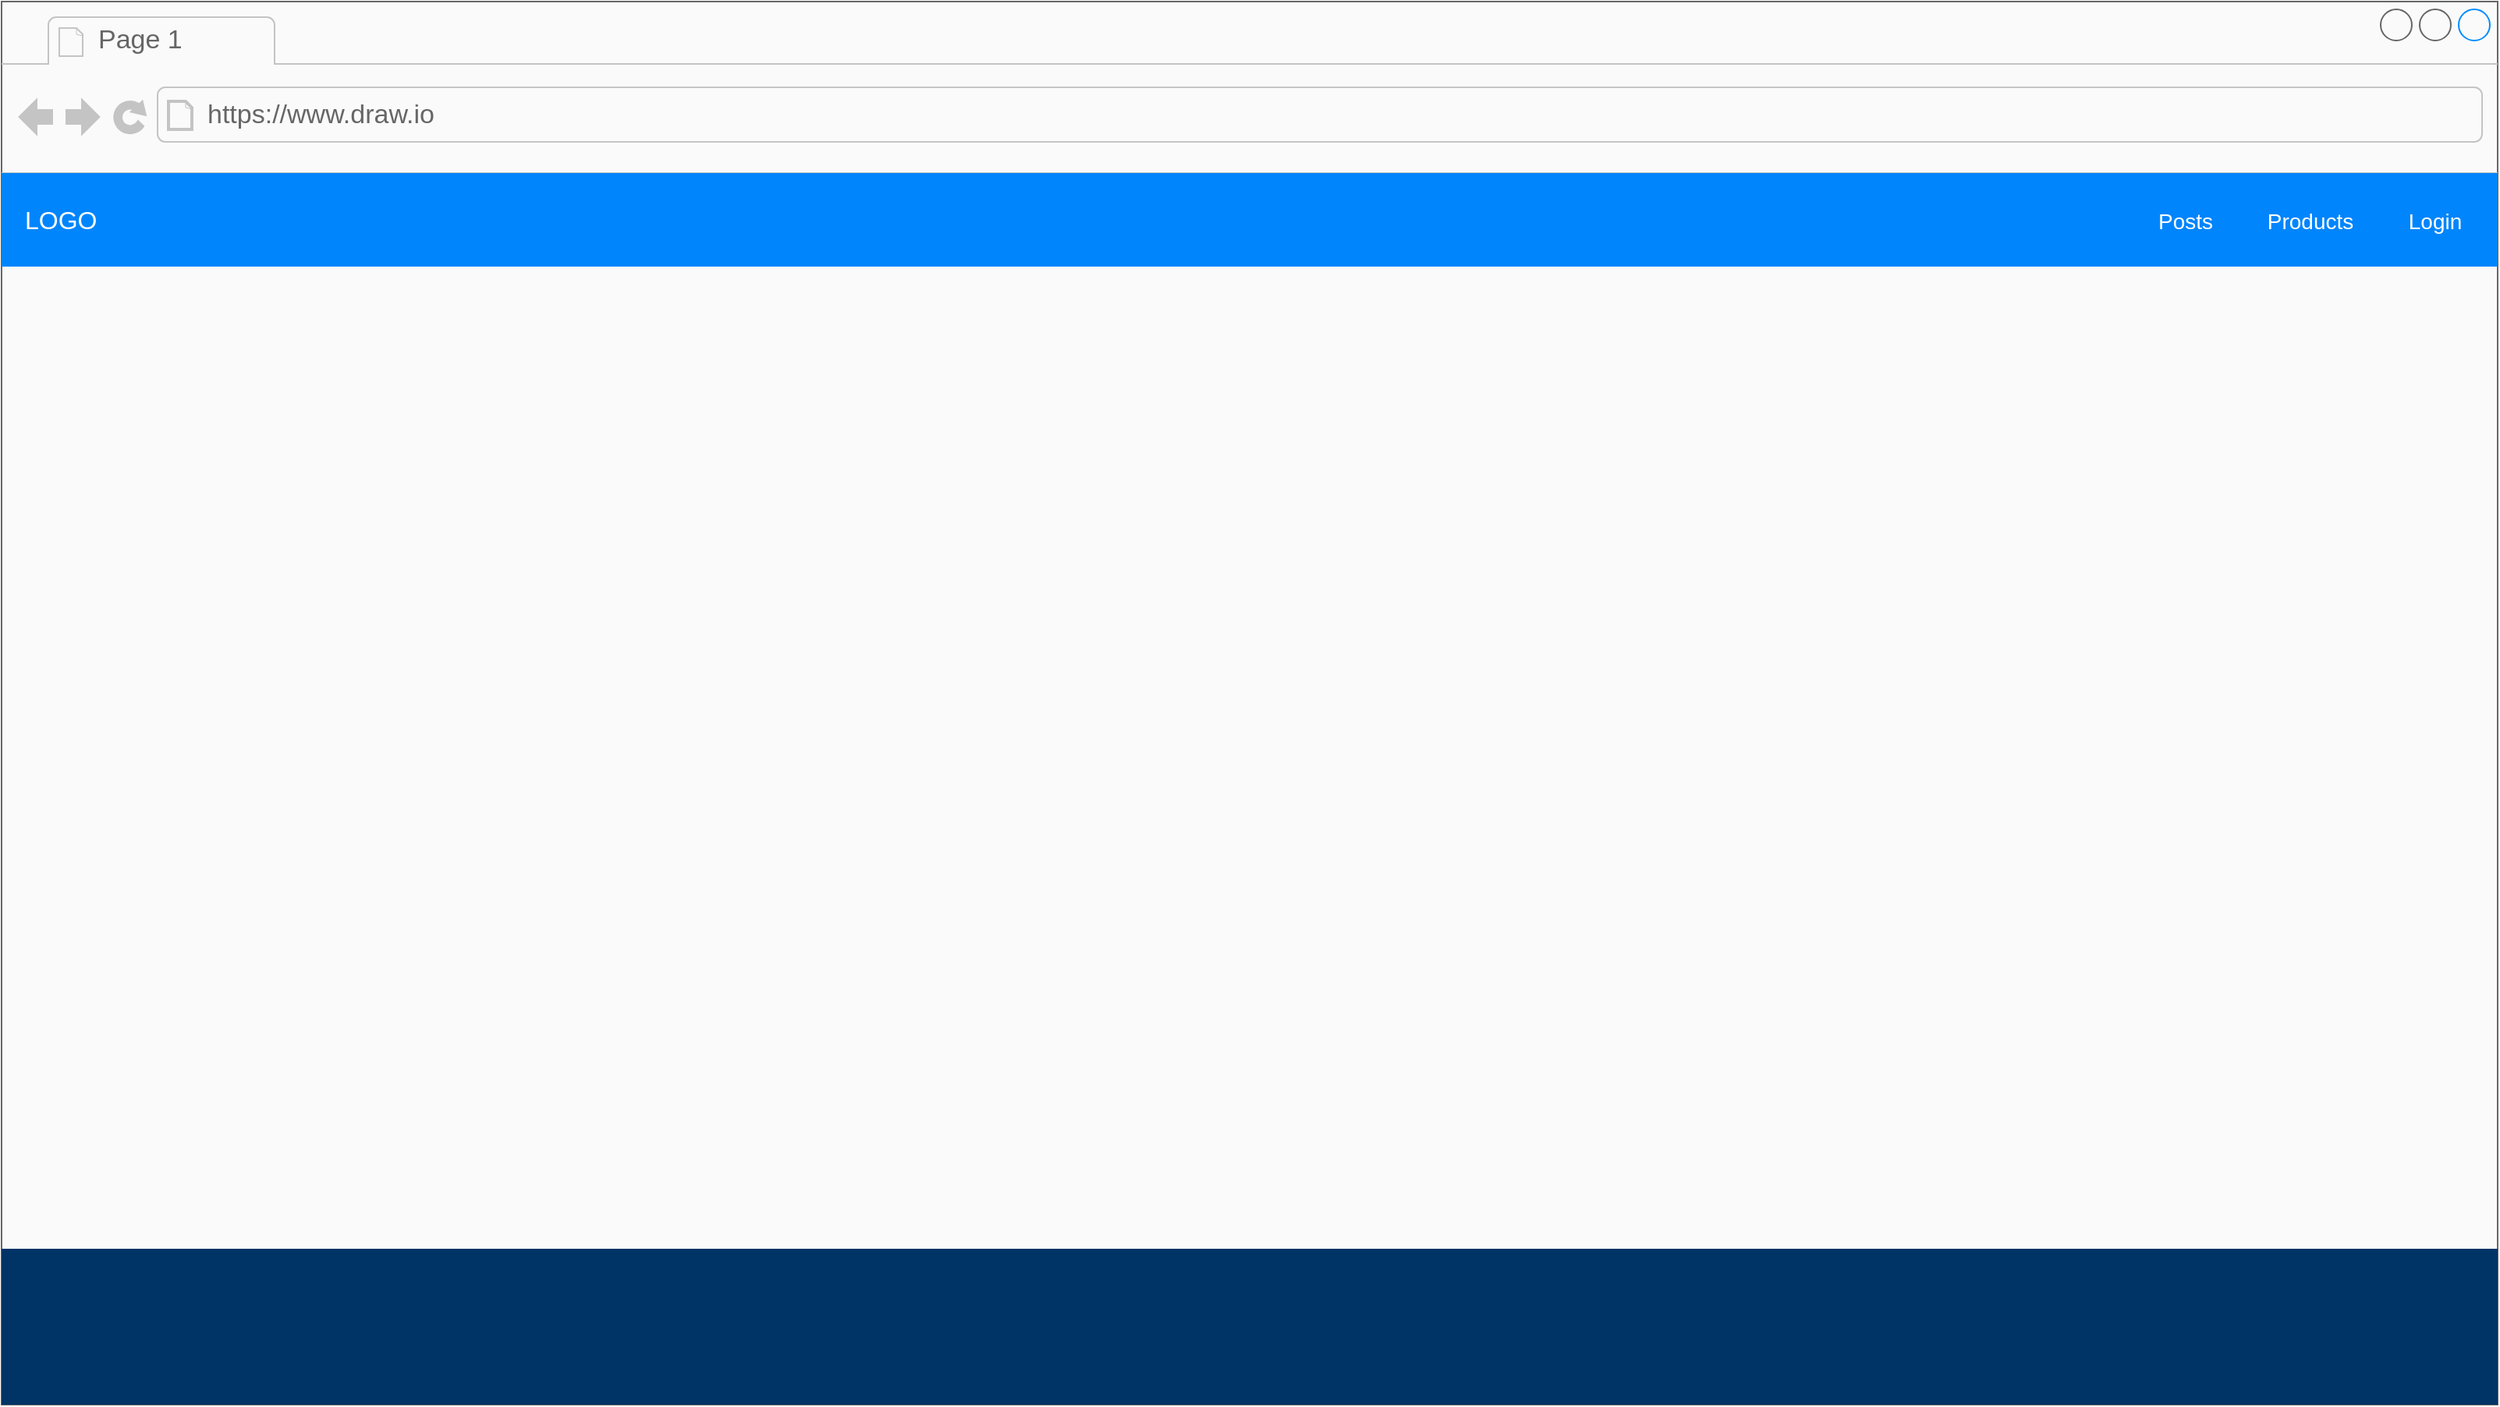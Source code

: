 <mxfile version="20.5.1" type="device" pages="7"><diagram id="S1ZwxP76ldi2pKr3NTyw" name="Viewer Template"><mxGraphModel dx="1730" dy="965" grid="1" gridSize="10" guides="1" tooltips="1" connect="1" arrows="1" fold="1" page="1" pageScale="1" pageWidth="1600" pageHeight="900" math="0" shadow="0"><root><mxCell id="0"/><mxCell id="1" parent="0"/><mxCell id="YzWNbo7jW-NPIUB0bINC-1" value="" style="strokeWidth=1;shadow=0;dashed=0;align=center;html=1;shape=mxgraph.mockup.containers.browserWindow;rSize=0;strokeColor=#666666;strokeColor2=#008cff;strokeColor3=#c4c4c4;mainText=,;recursiveResize=0;movable=0;resizable=0;rotatable=0;deletable=0;editable=0;connectable=0;fillColor=#FAFAFA;" parent="1" vertex="1"><mxGeometry width="1600" height="900" as="geometry"/></mxCell><mxCell id="YzWNbo7jW-NPIUB0bINC-2" value="Page 1" style="strokeWidth=1;shadow=0;dashed=0;align=center;html=1;shape=mxgraph.mockup.containers.anchor;fontSize=17;fontColor=#666666;align=left;movable=0;resizable=0;rotatable=0;deletable=0;editable=0;connectable=0;" parent="YzWNbo7jW-NPIUB0bINC-1" vertex="1"><mxGeometry x="60" y="12" width="110" height="26" as="geometry"/></mxCell><mxCell id="YzWNbo7jW-NPIUB0bINC-3" value="https://www.draw.io" style="strokeWidth=1;shadow=0;dashed=0;align=center;html=1;shape=mxgraph.mockup.containers.anchor;rSize=0;fontSize=17;fontColor=#666666;align=left;movable=0;resizable=0;rotatable=0;deletable=0;editable=0;connectable=0;" parent="YzWNbo7jW-NPIUB0bINC-1" vertex="1"><mxGeometry x="130" y="60" width="250" height="26" as="geometry"/></mxCell><mxCell id="YzWNbo7jW-NPIUB0bINC-4" value="LOGO" style="html=1;shadow=0;dashed=0;fillColor=#0085FC;strokeColor=none;fontSize=16;fontColor=#ffffff;align=left;spacing=15;movable=0;resizable=0;rotatable=0;deletable=0;editable=0;connectable=0;" parent="YzWNbo7jW-NPIUB0bINC-1" vertex="1"><mxGeometry y="110" width="1600" height="60" as="geometry"/></mxCell><mxCell id="YzWNbo7jW-NPIUB0bINC-5" value="Products" style="fillColor=none;strokeColor=none;fontSize=14;fontColor=#FFFFFF;align=center;spacingRight=0;movable=1;resizable=1;rotatable=1;deletable=1;editable=1;connectable=1;" parent="YzWNbo7jW-NPIUB0bINC-4" vertex="1"><mxGeometry width="80" height="40" relative="1" as="geometry"><mxPoint x="1440" y="10" as="offset"/></mxGeometry></mxCell><mxCell id="YzWNbo7jW-NPIUB0bINC-6" value="Login" style="fillColor=none;strokeColor=none;fontSize=14;fontColor=#FFFFFF;align=center;movable=0;resizable=0;rotatable=0;deletable=0;editable=0;connectable=0;" parent="YzWNbo7jW-NPIUB0bINC-4" vertex="1"><mxGeometry width="80" height="40" relative="1" as="geometry"><mxPoint x="1520" y="10" as="offset"/></mxGeometry></mxCell><mxCell id="YzWNbo7jW-NPIUB0bINC-7" value="Posts" style="fillColor=none;strokeColor=none;fontSize=14;fontColor=#FFFFFF;align=center;spacingRight=0;movable=1;resizable=1;rotatable=1;deletable=1;editable=1;connectable=1;" parent="YzWNbo7jW-NPIUB0bINC-4" vertex="1"><mxGeometry x="1360" y="10" width="80" height="40" as="geometry"/></mxCell><mxCell id="YzWNbo7jW-NPIUB0bINC-8" value="" style="rounded=0;whiteSpace=wrap;html=1;fontColor=#FFFFFF;strokeColor=none;fillColor=#003366;movable=0;resizable=0;rotatable=0;deletable=0;editable=0;connectable=0;" parent="YzWNbo7jW-NPIUB0bINC-1" vertex="1"><mxGeometry y="800" width="1600" height="100" as="geometry"/></mxCell></root></mxGraphModel></diagram><diagram id="qJmMEsXgyI1vOXRfTSEj" name="Index"><mxGraphModel dx="1887" dy="1053" grid="1" gridSize="10" guides="1" tooltips="1" connect="1" arrows="1" fold="1" page="1" pageScale="1" pageWidth="1600" pageHeight="900" math="0" shadow="0"><root><mxCell id="0"/><mxCell id="1" parent="0"/><mxCell id="hq8r9oKUasQF7JuKJTHq-1" value="" style="strokeWidth=1;shadow=0;dashed=0;align=center;html=1;shape=mxgraph.mockup.containers.browserWindow;rSize=0;strokeColor=#666666;strokeColor2=#008cff;strokeColor3=#c4c4c4;mainText=,;recursiveResize=0;movable=0;resizable=0;rotatable=0;deletable=0;editable=0;connectable=0;fillColor=#FAFAFA;" vertex="1" parent="1"><mxGeometry width="1600" height="900" as="geometry"/></mxCell><mxCell id="hq8r9oKUasQF7JuKJTHq-2" value="Page 1" style="strokeWidth=1;shadow=0;dashed=0;align=center;html=1;shape=mxgraph.mockup.containers.anchor;fontSize=17;fontColor=#666666;align=left;movable=0;resizable=0;rotatable=0;deletable=0;editable=0;connectable=0;" vertex="1" parent="hq8r9oKUasQF7JuKJTHq-1"><mxGeometry x="60" y="12" width="110" height="26" as="geometry"/></mxCell><mxCell id="hq8r9oKUasQF7JuKJTHq-3" value="https://www.draw.io" style="strokeWidth=1;shadow=0;dashed=0;align=center;html=1;shape=mxgraph.mockup.containers.anchor;rSize=0;fontSize=17;fontColor=#666666;align=left;movable=0;resizable=0;rotatable=0;deletable=0;editable=0;connectable=0;" vertex="1" parent="hq8r9oKUasQF7JuKJTHq-1"><mxGeometry x="130" y="60" width="250" height="26" as="geometry"/></mxCell><mxCell id="hq8r9oKUasQF7JuKJTHq-4" value="LOGO" style="html=1;shadow=0;dashed=0;fillColor=#0085FC;strokeColor=none;fontSize=16;fontColor=#ffffff;align=left;spacing=15;movable=0;resizable=0;rotatable=0;deletable=0;editable=0;connectable=0;" vertex="1" parent="hq8r9oKUasQF7JuKJTHq-1"><mxGeometry y="110" width="1600" height="60" as="geometry"/></mxCell><mxCell id="hq8r9oKUasQF7JuKJTHq-5" value="Products" style="fillColor=none;strokeColor=none;fontSize=14;fontColor=#FFFFFF;align=center;spacingRight=0;movable=0;resizable=0;rotatable=0;deletable=0;editable=0;connectable=0;" vertex="1" parent="hq8r9oKUasQF7JuKJTHq-4"><mxGeometry width="80" height="40" relative="1" as="geometry"><mxPoint x="1440" y="10" as="offset"/></mxGeometry></mxCell><mxCell id="hq8r9oKUasQF7JuKJTHq-6" value="Login" style="fillColor=none;strokeColor=none;fontSize=14;fontColor=#FFFFFF;align=center;movable=0;resizable=0;rotatable=0;deletable=0;editable=0;connectable=0;" vertex="1" parent="hq8r9oKUasQF7JuKJTHq-4"><mxGeometry width="80" height="40" relative="1" as="geometry"><mxPoint x="1520" y="10" as="offset"/></mxGeometry></mxCell><mxCell id="hq8r9oKUasQF7JuKJTHq-7" value="" style="rounded=0;whiteSpace=wrap;html=1;fontColor=#FFFFFF;strokeColor=none;fillColor=#003366;movable=0;resizable=0;rotatable=0;deletable=0;editable=0;connectable=0;" vertex="1" parent="hq8r9oKUasQF7JuKJTHq-1"><mxGeometry y="800" width="1600" height="100" as="geometry"/></mxCell><mxCell id="hq8r9oKUasQF7JuKJTHq-8" value="" style="shape=image;html=1;verticalLabelPosition=bottom;verticalAlign=top;imageAspect=1;aspect=fixed;image=img/clipart/Gear_128x128.png;strokeColor=#003366;fontColor=#FFFFFF;fillColor=#003366;movable=1;resizable=1;rotatable=1;deletable=1;editable=1;connectable=1;" vertex="1" parent="hq8r9oKUasQF7JuKJTHq-1"><mxGeometry x="320" y="220" width="392.13" height="460" as="geometry"/></mxCell><mxCell id="hq8r9oKUasQF7JuKJTHq-9" value="&#10;&lt;h2 style=&quot;margin: 0px 0px 10px; padding: 0px; font-weight: 400; font-family: DauphinPlain; font-size: 24px; line-height: 24px; text-align: left; color: rgb(0, 0, 0); font-style: normal; font-variant-ligatures: normal; font-variant-caps: normal; letter-spacing: normal; orphans: 2; text-indent: 0px; text-transform: none; widows: 2; word-spacing: 0px; -webkit-text-stroke-width: 0px; background-color: rgb(255, 255, 255); text-decoration-thickness: initial; text-decoration-style: initial; text-decoration-color: initial;&quot;&gt;What is Lorem Ipsum?&lt;/h2&gt;&lt;p style=&quot;margin: 0px 0px 15px; padding: 0px; text-align: justify; color: rgb(0, 0, 0); font-family: &amp;quot;Open Sans&amp;quot;, Arial, sans-serif; font-size: 14px; font-style: normal; font-variant-ligatures: normal; font-variant-caps: normal; font-weight: 400; letter-spacing: normal; orphans: 2; text-indent: 0px; text-transform: none; widows: 2; word-spacing: 0px; -webkit-text-stroke-width: 0px; background-color: rgb(255, 255, 255); text-decoration-thickness: initial; text-decoration-style: initial; text-decoration-color: initial;&quot;&gt;&lt;strong style=&quot;margin: 0px; padding: 0px;&quot;&gt;Lorem Ipsum&lt;/strong&gt;&lt;span&gt;&amp;nbsp;&lt;/span&gt;is simply dummy text of the printing and typesetting industry. Lorem Ipsum has been the industry's standard dummy text ever since the 1500s, when an unknown printer took a galley of type and scrambled it to make a type specimen book. It has survived not only five centuries, but also the leap into electronic typesetting, remaining essentially unchanged. It was popularised in the 1960s with the release of Letraset sheets containing Lorem Ipsum passages, and more recently with desktop publishing software like Aldus PageMaker including versions of Lorem Ipsum.&lt;/p&gt;&#10;&#10;" style="text;spacingTop=-5;whiteSpace=wrap;html=1;align=left;fontSize=12;fontFamily=Helvetica;fillColor=none;strokeColor=none;fontColor=#FFFFFF;movable=1;resizable=1;rotatable=1;deletable=1;editable=1;connectable=1;" vertex="1" parent="hq8r9oKUasQF7JuKJTHq-1"><mxGeometry x="910" y="350" width="440" height="200" as="geometry"/></mxCell></root></mxGraphModel></diagram><diagram id="o9a6K-bXZtc2pXppxvaF" name="Login"><mxGraphModel dx="2076" dy="1158" grid="1" gridSize="10" guides="1" tooltips="1" connect="1" arrows="1" fold="1" page="1" pageScale="1" pageWidth="1600" pageHeight="900" math="0" shadow="0"><root><mxCell id="0"/><mxCell id="1" parent="0"/><mxCell id="_AWkF4j8PbEaPHkjUYn--1" value="" style="strokeWidth=1;shadow=0;dashed=0;align=center;html=1;shape=mxgraph.mockup.containers.browserWindow;rSize=0;strokeColor=#666666;strokeColor2=#008cff;strokeColor3=#c4c4c4;mainText=,;recursiveResize=0;movable=0;resizable=0;rotatable=0;deletable=0;editable=0;connectable=0;fillColor=#FAFAFA;" vertex="1" parent="1"><mxGeometry width="1600" height="900" as="geometry"/></mxCell><mxCell id="_AWkF4j8PbEaPHkjUYn--2" value="Page 1" style="strokeWidth=1;shadow=0;dashed=0;align=center;html=1;shape=mxgraph.mockup.containers.anchor;fontSize=17;fontColor=#666666;align=left;movable=0;resizable=0;rotatable=0;deletable=0;editable=0;connectable=0;" vertex="1" parent="_AWkF4j8PbEaPHkjUYn--1"><mxGeometry x="60" y="12" width="110" height="26" as="geometry"/></mxCell><mxCell id="_AWkF4j8PbEaPHkjUYn--3" value="https://www.draw.io" style="strokeWidth=1;shadow=0;dashed=0;align=center;html=1;shape=mxgraph.mockup.containers.anchor;rSize=0;fontSize=17;fontColor=#666666;align=left;movable=0;resizable=0;rotatable=0;deletable=0;editable=0;connectable=0;" vertex="1" parent="_AWkF4j8PbEaPHkjUYn--1"><mxGeometry x="130" y="60" width="250" height="26" as="geometry"/></mxCell><mxCell id="_AWkF4j8PbEaPHkjUYn--4" value="LOGO" style="html=1;shadow=0;dashed=0;fillColor=#0085FC;strokeColor=none;fontSize=16;fontColor=#ffffff;align=left;spacing=15;movable=0;resizable=0;rotatable=0;deletable=0;editable=0;connectable=0;" vertex="1" parent="_AWkF4j8PbEaPHkjUYn--1"><mxGeometry y="110" width="1600" height="60" as="geometry"/></mxCell><mxCell id="_AWkF4j8PbEaPHkjUYn--5" value="Products" style="fillColor=none;strokeColor=none;fontSize=14;fontColor=#FFFFFF;align=center;spacingRight=0;movable=0;resizable=0;rotatable=0;deletable=0;editable=0;connectable=0;" vertex="1" parent="_AWkF4j8PbEaPHkjUYn--4"><mxGeometry width="80" height="40" relative="1" as="geometry"><mxPoint x="1440" y="10" as="offset"/></mxGeometry></mxCell><mxCell id="_AWkF4j8PbEaPHkjUYn--6" value="Login" style="fillColor=none;strokeColor=none;fontSize=14;fontColor=#FFFFFF;align=center;movable=0;resizable=0;rotatable=0;deletable=0;editable=0;connectable=0;" vertex="1" parent="_AWkF4j8PbEaPHkjUYn--4"><mxGeometry width="80" height="40" relative="1" as="geometry"><mxPoint x="1520" y="10" as="offset"/></mxGeometry></mxCell><mxCell id="_AWkF4j8PbEaPHkjUYn--7" value="" style="rounded=0;whiteSpace=wrap;html=1;fontColor=#FFFFFF;strokeColor=none;fillColor=#003366;movable=0;resizable=0;rotatable=0;deletable=0;editable=0;connectable=0;" vertex="1" parent="_AWkF4j8PbEaPHkjUYn--1"><mxGeometry y="800" width="1600" height="100" as="geometry"/></mxCell><mxCell id="_AWkF4j8PbEaPHkjUYn--8" value="" style="shape=mxgraph.mockup.containers.marginRect;rectMarginTop=10;strokeColor=#6c8ebf;strokeWidth=1;dashed=0;rounded=1;arcSize=5;recursiveResize=0;fillColor=#F5FFFF;" vertex="1" parent="_AWkF4j8PbEaPHkjUYn--1"><mxGeometry x="555" y="243" width="490" height="415" as="geometry"/></mxCell><mxCell id="_AWkF4j8PbEaPHkjUYn--9" value="Login" style="text;html=1;strokeColor=none;fillColor=none;align=center;verticalAlign=middle;whiteSpace=wrap;rounded=0;fontColor=#001933;fontStyle=1;fontSize=20;" vertex="1" parent="_AWkF4j8PbEaPHkjUYn--1"><mxGeometry x="770" y="270" width="60" height="30" as="geometry"/></mxCell><mxCell id="_AWkF4j8PbEaPHkjUYn--10" value="" style="group" vertex="1" connectable="0" parent="_AWkF4j8PbEaPHkjUYn--1"><mxGeometry x="590" y="350" width="420" height="60" as="geometry"/></mxCell><mxCell id="_AWkF4j8PbEaPHkjUYn--11" value="Username" style="text;html=1;strokeColor=none;fillColor=none;align=left;verticalAlign=middle;whiteSpace=wrap;rounded=0;fontSize=17;fontColor=#001933;" vertex="1" parent="_AWkF4j8PbEaPHkjUYn--10"><mxGeometry width="420" height="30" as="geometry"/></mxCell><mxCell id="_AWkF4j8PbEaPHkjUYn--12" value="Username" style="strokeWidth=1;shadow=0;dashed=0;align=center;html=1;shape=mxgraph.mockup.text.textBox;fontColor=#666666;align=left;fontSize=17;spacingLeft=4;spacingTop=-3;strokeColor=#666666;mainText=;fillColor=#F5FFFF;" vertex="1" parent="_AWkF4j8PbEaPHkjUYn--10"><mxGeometry y="30" width="420" height="30" as="geometry"/></mxCell><mxCell id="_AWkF4j8PbEaPHkjUYn--13" value="" style="group" vertex="1" connectable="0" parent="_AWkF4j8PbEaPHkjUYn--1"><mxGeometry x="590" y="450" width="420" height="60" as="geometry"/></mxCell><mxCell id="_AWkF4j8PbEaPHkjUYn--14" value="Password" style="text;html=1;strokeColor=none;fillColor=none;align=left;verticalAlign=middle;whiteSpace=wrap;rounded=0;fontSize=17;fontColor=#001933;" vertex="1" parent="_AWkF4j8PbEaPHkjUYn--13"><mxGeometry width="420" height="30" as="geometry"/></mxCell><mxCell id="_AWkF4j8PbEaPHkjUYn--15" value="*******" style="strokeWidth=1;shadow=0;dashed=0;align=center;html=1;shape=mxgraph.mockup.text.textBox;fontColor=#666666;align=left;fontSize=17;spacingLeft=4;spacingTop=-3;strokeColor=#666666;mainText=;fillColor=#F5FFFF;" vertex="1" parent="_AWkF4j8PbEaPHkjUYn--13"><mxGeometry y="30" width="420" height="30" as="geometry"/></mxCell><mxCell id="_AWkF4j8PbEaPHkjUYn--16" value="Login" style="html=1;shadow=0;dashed=0;shape=mxgraph.bootstrap.rrect;rSize=5;strokeColor=none;strokeWidth=1;fillColor=#0085FC;fontColor=#FFFFFF;whiteSpace=wrap;align=center;verticalAlign=middle;spacingLeft=0;fontStyle=0;fontSize=16;spacing=5;" vertex="1" parent="_AWkF4j8PbEaPHkjUYn--1"><mxGeometry x="760" y="560" width="80" height="40" as="geometry"/></mxCell><mxCell id="I3FKooqPeFeVHfPNxuG8-1" value="Posts" style="fillColor=none;strokeColor=none;fontSize=14;fontColor=#FFFFFF;align=center;spacingRight=0;movable=1;resizable=1;rotatable=1;deletable=1;editable=1;connectable=1;" vertex="1" parent="1"><mxGeometry x="1360" y="120" width="80" height="40" as="geometry"/></mxCell></root></mxGraphModel></diagram><diagram id="NJjEhmwRcmVtIvOgTB3c" name="Products"><mxGraphModel dx="2307" dy="1287" grid="1" gridSize="10" guides="1" tooltips="1" connect="1" arrows="1" fold="1" page="1" pageScale="1" pageWidth="1600" pageHeight="900" math="0" shadow="0"><root><mxCell id="0"/><mxCell id="1" parent="0"/><mxCell id="K5MTRJ_VG6rm0kF7PbNx-1" value="" style="strokeWidth=1;shadow=0;dashed=0;align=center;html=1;shape=mxgraph.mockup.containers.browserWindow;rSize=0;strokeColor=#666666;strokeColor2=#008cff;strokeColor3=#c4c4c4;mainText=,;recursiveResize=0;movable=0;resizable=0;rotatable=0;deletable=0;editable=0;connectable=0;fillColor=#FAFAFA;" vertex="1" parent="1"><mxGeometry width="1600" height="900" as="geometry"/></mxCell><mxCell id="K5MTRJ_VG6rm0kF7PbNx-2" value="Page 1" style="strokeWidth=1;shadow=0;dashed=0;align=center;html=1;shape=mxgraph.mockup.containers.anchor;fontSize=17;fontColor=#666666;align=left;movable=0;resizable=0;rotatable=0;deletable=0;editable=0;connectable=0;" vertex="1" parent="K5MTRJ_VG6rm0kF7PbNx-1"><mxGeometry x="60" y="12" width="110" height="26" as="geometry"/></mxCell><mxCell id="K5MTRJ_VG6rm0kF7PbNx-3" value="https://www.draw.io" style="strokeWidth=1;shadow=0;dashed=0;align=center;html=1;shape=mxgraph.mockup.containers.anchor;rSize=0;fontSize=17;fontColor=#666666;align=left;movable=0;resizable=0;rotatable=0;deletable=0;editable=0;connectable=0;" vertex="1" parent="K5MTRJ_VG6rm0kF7PbNx-1"><mxGeometry x="130" y="60" width="250" height="26" as="geometry"/></mxCell><mxCell id="K5MTRJ_VG6rm0kF7PbNx-4" value="LOGO" style="html=1;shadow=0;dashed=0;fillColor=#0085FC;strokeColor=none;fontSize=16;fontColor=#ffffff;align=left;spacing=15;movable=0;resizable=0;rotatable=0;deletable=0;editable=0;connectable=0;" vertex="1" parent="K5MTRJ_VG6rm0kF7PbNx-1"><mxGeometry y="110" width="1600" height="60" as="geometry"/></mxCell><mxCell id="K5MTRJ_VG6rm0kF7PbNx-5" value="Products" style="fillColor=none;strokeColor=none;fontSize=14;fontColor=#FFFFFF;align=center;spacingRight=0;movable=1;resizable=1;rotatable=1;deletable=1;editable=1;connectable=1;" vertex="1" parent="K5MTRJ_VG6rm0kF7PbNx-4"><mxGeometry width="80" height="40" relative="1" as="geometry"><mxPoint x="1440" y="10" as="offset"/></mxGeometry></mxCell><mxCell id="K5MTRJ_VG6rm0kF7PbNx-6" value="Login" style="fillColor=none;strokeColor=none;fontSize=14;fontColor=#FFFFFF;align=center;movable=1;resizable=1;rotatable=1;deletable=1;editable=1;connectable=1;" vertex="1" parent="K5MTRJ_VG6rm0kF7PbNx-4"><mxGeometry width="80" height="40" relative="1" as="geometry"><mxPoint x="1520" y="10" as="offset"/></mxGeometry></mxCell><mxCell id="K5MTRJ_VG6rm0kF7PbNx-7" value="" style="rounded=0;whiteSpace=wrap;html=1;fontColor=#FFFFFF;strokeColor=none;fillColor=#003366;movable=0;resizable=0;rotatable=0;deletable=0;editable=0;connectable=0;" vertex="1" parent="K5MTRJ_VG6rm0kF7PbNx-1"><mxGeometry y="800" width="1600" height="100" as="geometry"/></mxCell><mxCell id="K5MTRJ_VG6rm0kF7PbNx-8" value="" style="verticalLabelPosition=bottom;shadow=0;dashed=0;align=center;html=1;verticalAlign=top;strokeWidth=1;shape=mxgraph.mockup.navigation.scrollBar;strokeColor=#999999;barPos=100;fillColor2=#99ddff;strokeColor2=none;direction=north;fontSize=17;fontColor=#001933;fillColor=#F5FFFF;" vertex="1" parent="K5MTRJ_VG6rm0kF7PbNx-1"><mxGeometry x="1580" y="170" width="20" height="620" as="geometry"/></mxCell><mxCell id="K5MTRJ_VG6rm0kF7PbNx-9" value="" style="rounded=0;whiteSpace=wrap;html=1;strokeColor=#003366;fontSize=17;fontColor=#001933;fillColor=#F5FFFF;" vertex="1" parent="K5MTRJ_VG6rm0kF7PbNx-1"><mxGeometry x="193" y="170" width="1215" height="630" as="geometry"/></mxCell><mxCell id="K5MTRJ_VG6rm0kF7PbNx-10" value="" style="group" vertex="1" connectable="0" parent="K5MTRJ_VG6rm0kF7PbNx-1"><mxGeometry x="230" y="200" width="420" height="120" as="geometry"/></mxCell><mxCell id="K5MTRJ_VG6rm0kF7PbNx-11" value="Category" style="text;html=1;strokeColor=none;fillColor=none;align=left;verticalAlign=middle;whiteSpace=wrap;rounded=0;fontSize=17;fontColor=#001933;" vertex="1" parent="K5MTRJ_VG6rm0kF7PbNx-10"><mxGeometry width="420" height="30" as="geometry"/></mxCell><mxCell id="K5MTRJ_VG6rm0kF7PbNx-12" value="Search Category" style="html=1;shadow=0;dashed=0;shape=mxgraph.bootstrap.rrect;rSize=5;strokeColor=none;strokeWidth=1;fillColor=#33A64C;fontColor=#FFFFFF;whiteSpace=wrap;align=center;verticalAlign=middle;spacingLeft=0;fontStyle=0;fontSize=16;spacing=5;" vertex="1" parent="K5MTRJ_VG6rm0kF7PbNx-10"><mxGeometry y="80" width="150" height="40" as="geometry"/></mxCell><mxCell id="K5MTRJ_VG6rm0kF7PbNx-13" value="Select Category" style="strokeWidth=1;shadow=0;dashed=0;align=center;html=1;shape=mxgraph.mockup.forms.comboBox;strokeColor=#999999;fillColor=#ddeeff;align=left;fillColor2=#aaddff;mainText=;fontColor=#666666;fontSize=17;spacingLeft=3;" vertex="1" parent="K5MTRJ_VG6rm0kF7PbNx-1"><mxGeometry x="230" y="230" width="420" height="30" as="geometry"/></mxCell><mxCell id="K5MTRJ_VG6rm0kF7PbNx-14" value="&lt;b&gt;&lt;font style=&quot;font-size: 20px&quot;&gt;Card title&lt;/font&gt;&lt;/b&gt;&lt;br style=&quot;font-size: 14px&quot;&gt;&lt;br style=&quot;font-size: 14px&quot;&gt;Some quick example text to build on the card title and make up the bulk of the card's content." style="html=1;shadow=0;dashed=0;shape=mxgraph.bootstrap.rrect;rSize=5;strokeColor=#DFDFDF;html=1;whiteSpace=wrap;fillColor=#ffffff;fontColor=#000000;verticalAlign=bottom;align=left;spacing=20;spacingBottom=50;fontSize=14;" vertex="1" parent="K5MTRJ_VG6rm0kF7PbNx-1"><mxGeometry x="230.5" y="360" width="250" height="350" as="geometry"/></mxCell><mxCell id="K5MTRJ_VG6rm0kF7PbNx-15" value="Image cap" style="html=1;shadow=0;dashed=0;shape=mxgraph.bootstrap.topButton;rSize=5;perimeter=none;whiteSpace=wrap;fillColor=#868E96;strokeColor=#DFDFDF;fontColor=#DEE2E6;resizeWidth=1;fontSize=18;" vertex="1" parent="K5MTRJ_VG6rm0kF7PbNx-14"><mxGeometry width="250" height="180" relative="1" as="geometry"/></mxCell><mxCell id="K5MTRJ_VG6rm0kF7PbNx-16" value="Price" style="html=1;shadow=0;dashed=0;shape=mxgraph.bootstrap.rrect;rSize=5;perimeter=none;whiteSpace=wrap;fillColor=#0085FC;strokeColor=none;fontColor=#ffffff;resizeWidth=1;fontSize=14;" vertex="1" parent="K5MTRJ_VG6rm0kF7PbNx-14"><mxGeometry y="1" width="120" height="40" relative="1" as="geometry"><mxPoint x="20" y="-60" as="offset"/></mxGeometry></mxCell><mxCell id="K5MTRJ_VG6rm0kF7PbNx-17" value="&lt;b&gt;&lt;font style=&quot;font-size: 20px&quot;&gt;Card title&lt;/font&gt;&lt;/b&gt;&lt;br style=&quot;font-size: 14px&quot;&gt;&lt;br style=&quot;font-size: 14px&quot;&gt;Some quick example text to build on the card title and make up the bulk of the card's content." style="html=1;shadow=0;dashed=0;shape=mxgraph.bootstrap.rrect;rSize=5;strokeColor=#DFDFDF;html=1;whiteSpace=wrap;fillColor=#ffffff;fontColor=#000000;verticalAlign=bottom;align=left;spacing=20;spacingBottom=50;fontSize=14;" vertex="1" parent="K5MTRJ_VG6rm0kF7PbNx-1"><mxGeometry x="530.5" y="360" width="250" height="350" as="geometry"/></mxCell><mxCell id="K5MTRJ_VG6rm0kF7PbNx-18" value="Image cap" style="html=1;shadow=0;dashed=0;shape=mxgraph.bootstrap.topButton;rSize=5;perimeter=none;whiteSpace=wrap;fillColor=#868E96;strokeColor=#DFDFDF;fontColor=#DEE2E6;resizeWidth=1;fontSize=18;" vertex="1" parent="K5MTRJ_VG6rm0kF7PbNx-17"><mxGeometry width="250" height="180" relative="1" as="geometry"/></mxCell><mxCell id="K5MTRJ_VG6rm0kF7PbNx-19" value="Price" style="html=1;shadow=0;dashed=0;shape=mxgraph.bootstrap.rrect;rSize=5;perimeter=none;whiteSpace=wrap;fillColor=#0085FC;strokeColor=none;fontColor=#ffffff;resizeWidth=1;fontSize=14;" vertex="1" parent="K5MTRJ_VG6rm0kF7PbNx-17"><mxGeometry y="1" width="120" height="40" relative="1" as="geometry"><mxPoint x="20" y="-60" as="offset"/></mxGeometry></mxCell><mxCell id="K5MTRJ_VG6rm0kF7PbNx-20" value="&lt;b&gt;&lt;font style=&quot;font-size: 20px&quot;&gt;Card title&lt;/font&gt;&lt;/b&gt;&lt;br style=&quot;font-size: 14px&quot;&gt;&lt;br style=&quot;font-size: 14px&quot;&gt;Some quick example text to build on the card title and make up the bulk of the card's content." style="html=1;shadow=0;dashed=0;shape=mxgraph.bootstrap.rrect;rSize=5;strokeColor=#DFDFDF;html=1;whiteSpace=wrap;fillColor=#ffffff;fontColor=#000000;verticalAlign=bottom;align=left;spacing=20;spacingBottom=50;fontSize=14;" vertex="1" parent="K5MTRJ_VG6rm0kF7PbNx-1"><mxGeometry x="820.5" y="360" width="250" height="350" as="geometry"/></mxCell><mxCell id="K5MTRJ_VG6rm0kF7PbNx-21" value="Image cap" style="html=1;shadow=0;dashed=0;shape=mxgraph.bootstrap.topButton;rSize=5;perimeter=none;whiteSpace=wrap;fillColor=#868E96;strokeColor=#DFDFDF;fontColor=#DEE2E6;resizeWidth=1;fontSize=18;" vertex="1" parent="K5MTRJ_VG6rm0kF7PbNx-20"><mxGeometry width="250" height="180" relative="1" as="geometry"/></mxCell><mxCell id="K5MTRJ_VG6rm0kF7PbNx-22" value="Price" style="html=1;shadow=0;dashed=0;shape=mxgraph.bootstrap.rrect;rSize=5;perimeter=none;whiteSpace=wrap;fillColor=#0085FC;strokeColor=none;fontColor=#ffffff;resizeWidth=1;fontSize=14;" vertex="1" parent="K5MTRJ_VG6rm0kF7PbNx-20"><mxGeometry y="1" width="120" height="40" relative="1" as="geometry"><mxPoint x="20" y="-60" as="offset"/></mxGeometry></mxCell><mxCell id="K5MTRJ_VG6rm0kF7PbNx-23" value="&lt;b&gt;&lt;font style=&quot;font-size: 20px&quot;&gt;Card title&lt;/font&gt;&lt;/b&gt;&lt;br style=&quot;font-size: 14px&quot;&gt;&lt;br style=&quot;font-size: 14px&quot;&gt;Some quick example text to build on the card title and make up the bulk of the card's content." style="html=1;shadow=0;dashed=0;shape=mxgraph.bootstrap.rrect;rSize=5;strokeColor=#DFDFDF;html=1;whiteSpace=wrap;fillColor=#ffffff;fontColor=#000000;verticalAlign=bottom;align=left;spacing=20;spacingBottom=50;fontSize=14;" vertex="1" parent="K5MTRJ_VG6rm0kF7PbNx-1"><mxGeometry x="1120.5" y="360" width="250" height="350" as="geometry"/></mxCell><mxCell id="K5MTRJ_VG6rm0kF7PbNx-24" value="Image cap" style="html=1;shadow=0;dashed=0;shape=mxgraph.bootstrap.topButton;rSize=5;perimeter=none;whiteSpace=wrap;fillColor=#868E96;strokeColor=#DFDFDF;fontColor=#DEE2E6;resizeWidth=1;fontSize=18;" vertex="1" parent="K5MTRJ_VG6rm0kF7PbNx-23"><mxGeometry width="250" height="180" relative="1" as="geometry"/></mxCell><mxCell id="K5MTRJ_VG6rm0kF7PbNx-25" value="Price" style="html=1;shadow=0;dashed=0;shape=mxgraph.bootstrap.rrect;rSize=5;perimeter=none;whiteSpace=wrap;fillColor=#0085FC;strokeColor=none;fontColor=#ffffff;resizeWidth=1;fontSize=14;" vertex="1" parent="K5MTRJ_VG6rm0kF7PbNx-23"><mxGeometry y="1" width="120" height="40" relative="1" as="geometry"><mxPoint x="20" y="-60" as="offset"/></mxGeometry></mxCell><mxCell id="PQL4UqlHPcKSHM1Wpbsq-1" value="Posts" style="fillColor=none;strokeColor=none;fontSize=14;fontColor=#FFFFFF;align=center;spacingRight=0;movable=1;resizable=1;rotatable=1;deletable=1;editable=1;connectable=1;" vertex="1" parent="1"><mxGeometry x="1360" y="120" width="80" height="40" as="geometry"/></mxCell></root></mxGraphModel></diagram><diagram id="RxemqaBzJNLhMgrigdBr" name="View Posts"><mxGraphModel dx="2076" dy="1158" grid="1" gridSize="10" guides="1" tooltips="1" connect="1" arrows="1" fold="1" page="1" pageScale="1" pageWidth="1600" pageHeight="900" math="0" shadow="0"><root><mxCell id="0"/><mxCell id="1" parent="0"/><mxCell id="SBBrFD6Lr4g6_St50xtj-1" value="" style="strokeWidth=1;shadow=0;dashed=0;align=center;html=1;shape=mxgraph.mockup.containers.browserWindow;rSize=0;strokeColor=#666666;strokeColor2=#008cff;strokeColor3=#c4c4c4;mainText=,;recursiveResize=0;movable=0;resizable=0;rotatable=0;deletable=0;editable=0;connectable=0;fillColor=#FAFAFA;" vertex="1" parent="1"><mxGeometry width="1600" height="900" as="geometry"/></mxCell><mxCell id="SBBrFD6Lr4g6_St50xtj-2" value="Page 1" style="strokeWidth=1;shadow=0;dashed=0;align=center;html=1;shape=mxgraph.mockup.containers.anchor;fontSize=17;fontColor=#666666;align=left;movable=0;resizable=0;rotatable=0;deletable=0;editable=0;connectable=0;" vertex="1" parent="SBBrFD6Lr4g6_St50xtj-1"><mxGeometry x="60" y="12" width="110" height="26" as="geometry"/></mxCell><mxCell id="SBBrFD6Lr4g6_St50xtj-3" value="https://www.draw.io" style="strokeWidth=1;shadow=0;dashed=0;align=center;html=1;shape=mxgraph.mockup.containers.anchor;rSize=0;fontSize=17;fontColor=#666666;align=left;movable=0;resizable=0;rotatable=0;deletable=0;editable=0;connectable=0;" vertex="1" parent="SBBrFD6Lr4g6_St50xtj-1"><mxGeometry x="130" y="60" width="250" height="26" as="geometry"/></mxCell><mxCell id="SBBrFD6Lr4g6_St50xtj-4" value="LOGO" style="html=1;shadow=0;dashed=0;fillColor=#0085FC;strokeColor=none;fontSize=16;fontColor=#ffffff;align=left;spacing=15;movable=0;resizable=0;rotatable=0;deletable=0;editable=0;connectable=0;" vertex="1" parent="SBBrFD6Lr4g6_St50xtj-1"><mxGeometry y="110" width="1600" height="60" as="geometry"/></mxCell><mxCell id="SBBrFD6Lr4g6_St50xtj-10" value="" style="rounded=0;whiteSpace=wrap;html=1;fontColor=#FFFFFF;strokeColor=none;fillColor=#003366;movable=0;resizable=0;rotatable=0;deletable=0;editable=0;connectable=0;" vertex="1" parent="SBBrFD6Lr4g6_St50xtj-1"><mxGeometry y="800" width="1600" height="100" as="geometry"/></mxCell><mxCell id="SBBrFD6Lr4g6_St50xtj-11" value="" style="rounded=0;whiteSpace=wrap;html=1;strokeColor=#003366;fontSize=17;fontColor=#001933;fillColor=#F5FFFF;movable=0;resizable=0;rotatable=0;deletable=0;editable=0;connectable=0;" vertex="1" parent="1"><mxGeometry x="193" y="170" width="1215" height="630" as="geometry"/></mxCell><mxCell id="SBBrFD6Lr4g6_St50xtj-12" value="Training Requests" style="text;html=1;strokeColor=none;fillColor=none;align=center;verticalAlign=middle;whiteSpace=wrap;rounded=0;fontStyle=1;fontSize=20;" vertex="1" parent="1"><mxGeometry x="696" y="190" width="209" height="30" as="geometry"/></mxCell><mxCell id="SBBrFD6Lr4g6_St50xtj-13" value="" style="group" vertex="1" connectable="0" parent="1"><mxGeometry x="234" y="270" width="1132" height="220" as="geometry"/></mxCell><mxCell id="SBBrFD6Lr4g6_St50xtj-14" value="Assets" style="childLayout=tableLayout;recursiveResize=0;strokeColor=#333333;fillColor=#3399FF;shadow=1;fontSize=20;comic=0;" vertex="1" parent="SBBrFD6Lr4g6_St50xtj-13"><mxGeometry width="1131" height="220" as="geometry"/></mxCell><mxCell id="SBBrFD6Lr4g6_St50xtj-15" style="shape=tableRow;horizontal=0;startSize=0;swimlaneHead=0;swimlaneBody=0;top=0;left=0;bottom=0;right=0;dropTarget=0;collapsible=0;recursiveResize=0;expand=0;fontStyle=0;strokeColor=inherit;fillColor=#ffffff;fontSize=20;" vertex="1" parent="SBBrFD6Lr4g6_St50xtj-14"><mxGeometry width="1131" height="45" as="geometry"/></mxCell><mxCell id="SBBrFD6Lr4g6_St50xtj-16" value="Post Number" style="connectable=0;recursiveResize=0;strokeColor=inherit;fillColor=#007FFF;align=center;fontStyle=1;fontColor=#FFFFFF;fontSize=20;" vertex="1" parent="SBBrFD6Lr4g6_St50xtj-15"><mxGeometry width="236" height="45" as="geometry"><mxRectangle width="236" height="45" as="alternateBounds"/></mxGeometry></mxCell><mxCell id="SBBrFD6Lr4g6_St50xtj-17" value="Post Name" style="connectable=0;recursiveResize=0;strokeColor=inherit;fillColor=#007FFF;align=center;fontStyle=1;fontColor=#FFFFFF;fontSize=20;" vertex="1" parent="SBBrFD6Lr4g6_St50xtj-15"><mxGeometry x="236" width="380" height="45" as="geometry"><mxRectangle width="380" height="45" as="alternateBounds"/></mxGeometry></mxCell><mxCell id="SBBrFD6Lr4g6_St50xtj-19" style="connectable=0;recursiveResize=0;strokeColor=inherit;fillColor=#007FFF;align=center;fontStyle=1;fontColor=#FFFFFF;fontSize=20;" vertex="1" parent="SBBrFD6Lr4g6_St50xtj-15"><mxGeometry x="616" width="515" height="45" as="geometry"><mxRectangle width="515" height="45" as="alternateBounds"/></mxGeometry></mxCell><mxCell id="SBBrFD6Lr4g6_St50xtj-20" value="" style="shape=tableRow;horizontal=0;startSize=0;swimlaneHead=0;swimlaneBody=0;top=0;left=0;bottom=0;right=0;dropTarget=0;collapsible=0;recursiveResize=0;expand=0;fontStyle=0;strokeColor=inherit;fillColor=#ffffff;fontSize=20;" vertex="1" parent="SBBrFD6Lr4g6_St50xtj-14"><mxGeometry y="45" width="1131" height="44" as="geometry"/></mxCell><mxCell id="SBBrFD6Lr4g6_St50xtj-21" value="Value 1" style="connectable=0;recursiveResize=0;strokeColor=inherit;fillColor=inherit;align=center;fontSize=20;" vertex="1" parent="SBBrFD6Lr4g6_St50xtj-20"><mxGeometry width="236" height="44" as="geometry"><mxRectangle width="236" height="44" as="alternateBounds"/></mxGeometry></mxCell><mxCell id="SBBrFD6Lr4g6_St50xtj-22" value="Value 2" style="connectable=0;recursiveResize=0;strokeColor=inherit;fillColor=inherit;align=center;fontSize=20;" vertex="1" parent="SBBrFD6Lr4g6_St50xtj-20"><mxGeometry x="236" width="380" height="44" as="geometry"><mxRectangle width="380" height="44" as="alternateBounds"/></mxGeometry></mxCell><mxCell id="SBBrFD6Lr4g6_St50xtj-24" style="connectable=0;recursiveResize=0;strokeColor=inherit;fillColor=inherit;align=center;fontSize=20;" vertex="1" parent="SBBrFD6Lr4g6_St50xtj-20"><mxGeometry x="616" width="515" height="44" as="geometry"><mxRectangle width="515" height="44" as="alternateBounds"/></mxGeometry></mxCell><mxCell id="SBBrFD6Lr4g6_St50xtj-25" value="" style="shape=tableRow;horizontal=0;startSize=0;swimlaneHead=0;swimlaneBody=0;top=0;left=0;bottom=0;right=0;dropTarget=0;collapsible=0;recursiveResize=0;expand=0;fontStyle=1;strokeColor=inherit;fillColor=#EAF2D3;fontSize=20;" vertex="1" parent="SBBrFD6Lr4g6_St50xtj-14"><mxGeometry y="89" width="1131" height="43" as="geometry"/></mxCell><mxCell id="SBBrFD6Lr4g6_St50xtj-26" value="Value 4" style="connectable=0;recursiveResize=0;strokeColor=inherit;fillColor=inherit;fontSize=20;" vertex="1" parent="SBBrFD6Lr4g6_St50xtj-25"><mxGeometry width="236" height="43" as="geometry"><mxRectangle width="236" height="43" as="alternateBounds"/></mxGeometry></mxCell><mxCell id="SBBrFD6Lr4g6_St50xtj-27" value="Value 5" style="connectable=0;recursiveResize=0;strokeColor=inherit;fillColor=inherit;fontSize=20;" vertex="1" parent="SBBrFD6Lr4g6_St50xtj-25"><mxGeometry x="236" width="380" height="43" as="geometry"><mxRectangle width="380" height="43" as="alternateBounds"/></mxGeometry></mxCell><mxCell id="SBBrFD6Lr4g6_St50xtj-29" style="connectable=0;recursiveResize=0;strokeColor=inherit;fillColor=inherit;fontSize=20;" vertex="1" parent="SBBrFD6Lr4g6_St50xtj-25"><mxGeometry x="616" width="515" height="43" as="geometry"><mxRectangle width="515" height="43" as="alternateBounds"/></mxGeometry></mxCell><mxCell id="SBBrFD6Lr4g6_St50xtj-30" value="" style="shape=tableRow;horizontal=0;startSize=0;swimlaneHead=0;swimlaneBody=0;top=0;left=0;bottom=0;right=0;dropTarget=0;collapsible=0;recursiveResize=0;expand=0;fontStyle=0;strokeColor=inherit;fillColor=#ffffff;fontSize=20;" vertex="1" parent="SBBrFD6Lr4g6_St50xtj-14"><mxGeometry y="132" width="1131" height="45" as="geometry"/></mxCell><mxCell id="SBBrFD6Lr4g6_St50xtj-31" value="Value 7" style="connectable=0;recursiveResize=0;strokeColor=inherit;fillColor=inherit;fontStyle=0;align=center;fontSize=20;" vertex="1" parent="SBBrFD6Lr4g6_St50xtj-30"><mxGeometry width="236" height="45" as="geometry"><mxRectangle width="236" height="45" as="alternateBounds"/></mxGeometry></mxCell><mxCell id="SBBrFD6Lr4g6_St50xtj-32" value="Value 8" style="connectable=0;recursiveResize=0;strokeColor=inherit;fillColor=inherit;fontStyle=0;align=center;fontSize=20;" vertex="1" parent="SBBrFD6Lr4g6_St50xtj-30"><mxGeometry x="236" width="380" height="45" as="geometry"><mxRectangle width="380" height="45" as="alternateBounds"/></mxGeometry></mxCell><mxCell id="SBBrFD6Lr4g6_St50xtj-34" style="connectable=0;recursiveResize=0;strokeColor=inherit;fillColor=inherit;fontStyle=0;align=center;fontSize=20;" vertex="1" parent="SBBrFD6Lr4g6_St50xtj-30"><mxGeometry x="616" width="515" height="45" as="geometry"><mxRectangle width="515" height="45" as="alternateBounds"/></mxGeometry></mxCell><mxCell id="SBBrFD6Lr4g6_St50xtj-35" value="" style="shape=tableRow;horizontal=0;startSize=0;swimlaneHead=0;swimlaneBody=0;top=0;left=0;bottom=0;right=0;dropTarget=0;collapsible=0;recursiveResize=0;expand=0;fontStyle=1;strokeColor=inherit;fillColor=#EAF2D3;fontSize=20;" vertex="1" parent="SBBrFD6Lr4g6_St50xtj-14"><mxGeometry y="177" width="1131" height="43" as="geometry"/></mxCell><mxCell id="SBBrFD6Lr4g6_St50xtj-36" value="Value 10" style="connectable=0;recursiveResize=0;strokeColor=inherit;fillColor=inherit;fontSize=20;" vertex="1" parent="SBBrFD6Lr4g6_St50xtj-35"><mxGeometry width="236" height="43" as="geometry"><mxRectangle width="236" height="43" as="alternateBounds"/></mxGeometry></mxCell><mxCell id="SBBrFD6Lr4g6_St50xtj-37" value="Value 11" style="connectable=0;recursiveResize=0;strokeColor=inherit;fillColor=inherit;fontSize=20;" vertex="1" parent="SBBrFD6Lr4g6_St50xtj-35"><mxGeometry x="236" width="380" height="43" as="geometry"><mxRectangle width="380" height="43" as="alternateBounds"/></mxGeometry></mxCell><mxCell id="SBBrFD6Lr4g6_St50xtj-39" style="connectable=0;recursiveResize=0;strokeColor=inherit;fillColor=inherit;fontSize=20;" vertex="1" parent="SBBrFD6Lr4g6_St50xtj-35"><mxGeometry x="616" width="515" height="43" as="geometry"><mxRectangle width="515" height="43" as="alternateBounds"/></mxGeometry></mxCell><mxCell id="SBBrFD6Lr4g6_St50xtj-40" value="Apply" style="html=1;shadow=0;dashed=0;shape=mxgraph.bootstrap.rrect;rSize=5;strokeColor=none;strokeWidth=1;fillColor=#33A64C;fontColor=#FFFFFF;whiteSpace=wrap;align=center;verticalAlign=middle;spacingLeft=0;fontStyle=1;fontSize=14;spacing=5;comic=0;" vertex="1" parent="SBBrFD6Lr4g6_St50xtj-13"><mxGeometry x="796" y="57" width="74.75" height="23" as="geometry"/></mxCell><mxCell id="SBBrFD6Lr4g6_St50xtj-42" value="Apply" style="html=1;shadow=0;dashed=0;shape=mxgraph.bootstrap.rrect;rSize=5;strokeColor=none;strokeWidth=1;fillColor=#33A64C;fontColor=#FFFFFF;whiteSpace=wrap;align=center;verticalAlign=middle;spacingLeft=0;fontStyle=1;fontSize=14;spacing=5;comic=0;" vertex="1" parent="SBBrFD6Lr4g6_St50xtj-13"><mxGeometry x="796" y="98.5" width="74.75" height="23" as="geometry"/></mxCell><mxCell id="SBBrFD6Lr4g6_St50xtj-44" value="Apply" style="html=1;shadow=0;dashed=0;shape=mxgraph.bootstrap.rrect;rSize=5;strokeColor=none;strokeWidth=1;fillColor=#33A64C;fontColor=#FFFFFF;whiteSpace=wrap;align=center;verticalAlign=middle;spacingLeft=0;fontStyle=1;fontSize=14;spacing=5;comic=0;" vertex="1" parent="SBBrFD6Lr4g6_St50xtj-13"><mxGeometry x="796" y="140" width="74.75" height="23" as="geometry"/></mxCell><mxCell id="SBBrFD6Lr4g6_St50xtj-46" value="Apply" style="html=1;shadow=0;dashed=0;shape=mxgraph.bootstrap.rrect;rSize=5;strokeColor=none;strokeWidth=1;fillColor=#33A64C;fontColor=#FFFFFF;whiteSpace=wrap;align=center;verticalAlign=middle;spacingLeft=0;fontStyle=1;fontSize=14;spacing=5;comic=0;" vertex="1" parent="SBBrFD6Lr4g6_St50xtj-13"><mxGeometry x="796" y="187" width="74.75" height="23" as="geometry"/></mxCell><mxCell id="gJllbyutLgNfbM8d17Vc-6" value="View Post" style="html=1;shadow=0;dashed=0;shape=mxgraph.bootstrap.rrect;rSize=5;strokeColor=none;strokeWidth=1;fillColor=#0085FC;fontColor=#FFFFFF;whiteSpace=wrap;align=center;verticalAlign=middle;spacingLeft=0;fontStyle=1;fontSize=14;spacing=5;" vertex="1" parent="SBBrFD6Lr4g6_St50xtj-13"><mxGeometry x="886" y="57" width="84" height="23" as="geometry"/></mxCell><mxCell id="gJllbyutLgNfbM8d17Vc-34" value="View Post" style="html=1;shadow=0;dashed=0;shape=mxgraph.bootstrap.rrect;rSize=5;strokeColor=none;strokeWidth=1;fillColor=#0085FC;fontColor=#FFFFFF;whiteSpace=wrap;align=center;verticalAlign=middle;spacingLeft=0;fontStyle=1;fontSize=14;spacing=5;" vertex="1" parent="SBBrFD6Lr4g6_St50xtj-13"><mxGeometry x="886" y="98.5" width="84" height="23" as="geometry"/></mxCell><mxCell id="gJllbyutLgNfbM8d17Vc-35" value="View Post" style="html=1;shadow=0;dashed=0;shape=mxgraph.bootstrap.rrect;rSize=5;strokeColor=none;strokeWidth=1;fillColor=#0085FC;fontColor=#FFFFFF;whiteSpace=wrap;align=center;verticalAlign=middle;spacingLeft=0;fontStyle=1;fontSize=14;spacing=5;" vertex="1" parent="SBBrFD6Lr4g6_St50xtj-13"><mxGeometry x="886" y="140" width="84" height="23" as="geometry"/></mxCell><mxCell id="gJllbyutLgNfbM8d17Vc-36" value="View Post" style="html=1;shadow=0;dashed=0;shape=mxgraph.bootstrap.rrect;rSize=5;strokeColor=none;strokeWidth=1;fillColor=#0085FC;fontColor=#FFFFFF;whiteSpace=wrap;align=center;verticalAlign=middle;spacingLeft=0;fontStyle=1;fontSize=14;spacing=5;" vertex="1" parent="SBBrFD6Lr4g6_St50xtj-13"><mxGeometry x="886" y="187" width="84" height="23" as="geometry"/></mxCell><mxCell id="gJllbyutLgNfbM8d17Vc-1" value="Products" style="fillColor=none;strokeColor=none;fontSize=14;fontColor=#FFFFFF;align=center;spacingRight=0;movable=1;resizable=1;rotatable=1;deletable=1;editable=1;connectable=1;" vertex="1" parent="1"><mxGeometry x="1440" y="120" width="80" height="40" as="geometry"/></mxCell><mxCell id="gJllbyutLgNfbM8d17Vc-2" value="Login" style="fillColor=none;strokeColor=none;fontSize=14;fontColor=#FFFFFF;align=center;movable=1;resizable=1;rotatable=1;deletable=1;editable=1;connectable=1;" vertex="1" parent="1"><mxGeometry x="1520" y="120" width="80" height="40" as="geometry"/></mxCell><mxCell id="gJllbyutLgNfbM8d17Vc-3" value="Posts" style="fillColor=none;strokeColor=none;fontSize=14;fontColor=#FFFFFF;align=center;spacingRight=0;movable=1;resizable=1;rotatable=1;deletable=1;editable=1;connectable=1;" vertex="1" parent="1"><mxGeometry x="1360" y="120" width="80" height="40" as="geometry"/></mxCell></root></mxGraphModel></diagram><diagram id="_8rSkKKGupJr7fMOfQpl" name="Post Description"><mxGraphModel dx="1730" dy="965" grid="1" gridSize="10" guides="1" tooltips="1" connect="1" arrows="1" fold="1" page="1" pageScale="1" pageWidth="1600" pageHeight="900" math="0" shadow="0"><root><mxCell id="0"/><mxCell id="1" parent="0"/><mxCell id="F5HXzbGLiMaXvE8yVA3M-1" value="" style="strokeWidth=1;shadow=0;dashed=0;align=center;html=1;shape=mxgraph.mockup.containers.browserWindow;rSize=0;strokeColor=#666666;strokeColor2=#008cff;strokeColor3=#c4c4c4;mainText=,;recursiveResize=0;movable=0;resizable=0;rotatable=0;deletable=0;editable=0;connectable=0;fillColor=#FAFAFA;" vertex="1" parent="1"><mxGeometry width="1600" height="900" as="geometry"/></mxCell><mxCell id="F5HXzbGLiMaXvE8yVA3M-2" value="Page 1" style="strokeWidth=1;shadow=0;dashed=0;align=center;html=1;shape=mxgraph.mockup.containers.anchor;fontSize=17;fontColor=#666666;align=left;movable=0;resizable=0;rotatable=0;deletable=0;editable=0;connectable=0;" vertex="1" parent="F5HXzbGLiMaXvE8yVA3M-1"><mxGeometry x="60" y="12" width="110" height="26" as="geometry"/></mxCell><mxCell id="F5HXzbGLiMaXvE8yVA3M-3" value="https://www.draw.io" style="strokeWidth=1;shadow=0;dashed=0;align=center;html=1;shape=mxgraph.mockup.containers.anchor;rSize=0;fontSize=17;fontColor=#666666;align=left;movable=0;resizable=0;rotatable=0;deletable=0;editable=0;connectable=0;" vertex="1" parent="F5HXzbGLiMaXvE8yVA3M-1"><mxGeometry x="130" y="60" width="250" height="26" as="geometry"/></mxCell><mxCell id="F5HXzbGLiMaXvE8yVA3M-4" value="LOGO" style="html=1;shadow=0;dashed=0;fillColor=#0085FC;strokeColor=none;fontSize=16;fontColor=#ffffff;align=left;spacing=15;movable=0;resizable=0;rotatable=0;deletable=0;editable=0;connectable=0;" vertex="1" parent="F5HXzbGLiMaXvE8yVA3M-1"><mxGeometry y="110" width="1600" height="60" as="geometry"/></mxCell><mxCell id="F5HXzbGLiMaXvE8yVA3M-10" value="" style="rounded=0;whiteSpace=wrap;html=1;fontColor=#FFFFFF;strokeColor=none;fillColor=#003366;movable=0;resizable=0;rotatable=0;deletable=0;editable=0;connectable=0;" vertex="1" parent="F5HXzbGLiMaXvE8yVA3M-1"><mxGeometry y="800" width="1600" height="100" as="geometry"/></mxCell><mxCell id="F5HXzbGLiMaXvE8yVA3M-11" value="" style="rounded=0;whiteSpace=wrap;html=1;strokeColor=#003366;fontSize=17;fontColor=#001933;fillColor=#F5FFFF;movable=0;resizable=0;rotatable=0;deletable=0;editable=0;connectable=0;" vertex="1" parent="1"><mxGeometry x="193" y="170" width="1215" height="630" as="geometry"/></mxCell><mxCell id="F5HXzbGLiMaXvE8yVA3M-12" value="Post Description" style="text;html=1;strokeColor=none;fillColor=none;align=center;verticalAlign=middle;whiteSpace=wrap;rounded=0;fontStyle=1;fontSize=20;" vertex="1" parent="1"><mxGeometry x="658" y="190" width="284" height="30" as="geometry"/></mxCell><mxCell id="F5HXzbGLiMaXvE8yVA3M-14" value="Job Name:" style="text;html=1;strokeColor=none;fillColor=none;align=left;verticalAlign=middle;whiteSpace=wrap;rounded=0;comic=0;fontSize=20;" vertex="1" parent="1"><mxGeometry x="240" y="270" width="260" height="30" as="geometry"/></mxCell><mxCell id="F5HXzbGLiMaXvE8yVA3M-16" value="Department" style="text;html=1;strokeColor=none;fillColor=none;align=left;verticalAlign=middle;whiteSpace=wrap;rounded=0;comic=0;fontSize=20;" vertex="1" parent="1"><mxGeometry x="240" y="350" width="260" height="30" as="geometry"/></mxCell><mxCell id="F5HXzbGLiMaXvE8yVA3M-18" value="Casher" style="text;html=1;strokeColor=none;fillColor=none;align=left;verticalAlign=middle;whiteSpace=wrap;rounded=0;comic=0;fontSize=20;" vertex="1" parent="1"><mxGeometry x="240" y="300" width="260" height="30" as="geometry"/></mxCell><mxCell id="F5HXzbGLiMaXvE8yVA3M-20" value="Description" style="text;html=1;strokeColor=none;fillColor=none;align=left;verticalAlign=middle;whiteSpace=wrap;rounded=0;comic=0;fontSize=20;" vertex="1" parent="1"><mxGeometry x="240" y="430" width="260" height="30" as="geometry"/></mxCell><mxCell id="F5HXzbGLiMaXvE8yVA3M-22" value="Sales" style="text;html=1;strokeColor=none;fillColor=none;align=left;verticalAlign=middle;whiteSpace=wrap;rounded=0;comic=0;fontSize=20;" vertex="1" parent="1"><mxGeometry x="240" y="380" width="260" height="30" as="geometry"/></mxCell><mxCell id="F5HXzbGLiMaXvE8yVA3M-24" value="&lt;strong style=&quot;margin: 0px; padding: 0px; font-family: &amp;quot;Open Sans&amp;quot;, Arial, sans-serif; font-size: 14px; text-align: justify; background-color: rgb(255, 255, 255);&quot;&gt;Lorem Ipsum&lt;/strong&gt;&lt;span style=&quot;font-family: &amp;quot;Open Sans&amp;quot;, Arial, sans-serif; font-size: 14px; text-align: justify; background-color: rgb(255, 255, 255);&quot;&gt;&amp;nbsp;is simply dummy text of the printing and typesetting industry. Lorem Ipsum has been the industry's standard dummy text ever since the 1500s, when an unknown printer took a galley of type and scrambled it to make a type specimen book&lt;/span&gt;" style="text;html=1;strokeColor=none;fillColor=none;align=left;verticalAlign=middle;whiteSpace=wrap;rounded=0;comic=0;fontSize=20;" vertex="1" parent="1"><mxGeometry x="240" y="460" width="1070" height="50" as="geometry"/></mxCell><mxCell id="F5HXzbGLiMaXvE8yVA3M-25" value="Apply for Jub" style="html=1;shadow=0;dashed=0;shape=mxgraph.bootstrap.rrect;rSize=5;strokeColor=none;strokeWidth=1;fillColor=#33A64C;fontColor=#FFFFFF;whiteSpace=wrap;align=center;verticalAlign=middle;spacingLeft=0;fontStyle=1;fontSize=14;spacing=5;comic=0;" vertex="1" parent="1"><mxGeometry x="240" y="680" width="120" height="20" as="geometry"/></mxCell><mxCell id="XfYlfKp5RwhlLe6P_K4Q-1" value="Products" style="fillColor=none;strokeColor=none;fontSize=14;fontColor=#FFFFFF;align=center;spacingRight=0;movable=1;resizable=1;rotatable=1;deletable=1;editable=1;connectable=1;" vertex="1" parent="1"><mxGeometry x="1440" y="120" width="80" height="40" as="geometry"/></mxCell><mxCell id="XfYlfKp5RwhlLe6P_K4Q-2" value="Login" style="fillColor=none;strokeColor=none;fontSize=14;fontColor=#FFFFFF;align=center;movable=1;resizable=1;rotatable=1;deletable=1;editable=1;connectable=1;" vertex="1" parent="1"><mxGeometry x="1520" y="120" width="80" height="40" as="geometry"/></mxCell><mxCell id="XfYlfKp5RwhlLe6P_K4Q-3" value="Posts" style="fillColor=none;strokeColor=none;fontSize=14;fontColor=#FFFFFF;align=center;spacingRight=0;movable=1;resizable=1;rotatable=1;deletable=1;editable=1;connectable=1;" vertex="1" parent="1"><mxGeometry x="1360" y="120" width="80" height="40" as="geometry"/></mxCell><mxCell id="XfYlfKp5RwhlLe6P_K4Q-4" value="Salary" style="text;html=1;strokeColor=none;fillColor=none;align=left;verticalAlign=middle;whiteSpace=wrap;rounded=0;comic=0;fontSize=20;" vertex="1" parent="1"><mxGeometry x="240" y="518" width="260" height="30" as="geometry"/></mxCell><mxCell id="XfYlfKp5RwhlLe6P_K4Q-5" value="3000 lei" style="text;html=1;strokeColor=none;fillColor=none;align=left;verticalAlign=middle;whiteSpace=wrap;rounded=0;comic=0;fontSize=20;" vertex="1" parent="1"><mxGeometry x="240" y="543" width="260" height="30" as="geometry"/></mxCell></root></mxGraphModel></diagram><diagram id="Or-YDm9w4WE5GZG4hP0I" name="Apply for Job"><mxGraphModel dx="2076" dy="1158" grid="1" gridSize="10" guides="1" tooltips="1" connect="1" arrows="1" fold="1" page="1" pageScale="1" pageWidth="1600" pageHeight="900" math="0" shadow="0"><root><mxCell id="0"/><mxCell id="1" parent="0"/><mxCell id="qxsyIZWx7I1RBHb0657h-1" value="" style="strokeWidth=1;shadow=0;dashed=0;align=center;html=1;shape=mxgraph.mockup.containers.browserWindow;rSize=0;strokeColor=#666666;strokeColor2=#008cff;strokeColor3=#c4c4c4;mainText=,;recursiveResize=0;movable=0;resizable=0;rotatable=0;deletable=0;editable=0;connectable=0;fillColor=#FAFAFA;" vertex="1" parent="1"><mxGeometry width="1600" height="900" as="geometry"/></mxCell><mxCell id="qxsyIZWx7I1RBHb0657h-2" value="Page 1" style="strokeWidth=1;shadow=0;dashed=0;align=center;html=1;shape=mxgraph.mockup.containers.anchor;fontSize=17;fontColor=#666666;align=left;movable=0;resizable=0;rotatable=0;deletable=0;editable=0;connectable=0;" vertex="1" parent="qxsyIZWx7I1RBHb0657h-1"><mxGeometry x="60" y="12" width="110" height="26" as="geometry"/></mxCell><mxCell id="qxsyIZWx7I1RBHb0657h-3" value="https://www.draw.io" style="strokeWidth=1;shadow=0;dashed=0;align=center;html=1;shape=mxgraph.mockup.containers.anchor;rSize=0;fontSize=17;fontColor=#666666;align=left;movable=0;resizable=0;rotatable=0;deletable=0;editable=0;connectable=0;" vertex="1" parent="qxsyIZWx7I1RBHb0657h-1"><mxGeometry x="130" y="60" width="250" height="26" as="geometry"/></mxCell><mxCell id="qxsyIZWx7I1RBHb0657h-4" value="LOGO" style="html=1;shadow=0;dashed=0;fillColor=#0085FC;strokeColor=none;fontSize=16;fontColor=#ffffff;align=left;spacing=15;movable=0;resizable=0;rotatable=0;deletable=0;editable=0;connectable=0;" vertex="1" parent="qxsyIZWx7I1RBHb0657h-1"><mxGeometry y="110" width="1600" height="60" as="geometry"/></mxCell><mxCell id="qxsyIZWx7I1RBHb0657h-5" value="Raports \/" style="fillColor=none;strokeColor=none;fontSize=14;fontColor=#FFFFFF;align=center;spacingRight=0;movable=0;resizable=0;rotatable=0;deletable=0;editable=0;connectable=0;" vertex="1" parent="qxsyIZWx7I1RBHb0657h-4"><mxGeometry width="80" height="40" relative="1" as="geometry"><mxPoint x="1210" y="10" as="offset"/></mxGeometry></mxCell><mxCell id="qxsyIZWx7I1RBHb0657h-6" value="Logout" style="fillColor=none;strokeColor=none;fontSize=14;fontColor=#FFFFFF;align=center;movable=0;resizable=0;rotatable=0;deletable=0;editable=0;connectable=0;" vertex="1" parent="qxsyIZWx7I1RBHb0657h-4"><mxGeometry width="80" height="40" relative="1" as="geometry"><mxPoint x="1520" y="10" as="offset"/></mxGeometry></mxCell><mxCell id="qxsyIZWx7I1RBHb0657h-7" value="Database \/" style="fillColor=none;strokeColor=none;fontSize=14;fontColor=#FFFFFF;align=center;spacingRight=0;movable=0;resizable=0;rotatable=0;deletable=0;editable=0;connectable=0;" vertex="1" parent="qxsyIZWx7I1RBHb0657h-4"><mxGeometry x="1290" y="10" width="80" height="40" as="geometry"/></mxCell><mxCell id="qxsyIZWx7I1RBHb0657h-8" value="Training Requests" style="html=1;shadow=0;dashed=0;shape=mxgraph.bootstrap.rrect;rSize=5;strokeColor=none;strokeWidth=1;fillColor=#0085FC;fontColor=#FFFFFF;whiteSpace=wrap;align=left;verticalAlign=middle;spacingLeft=10;fontStyle=0;fontSize=14;movable=0;resizable=0;rotatable=0;deletable=0;editable=0;connectable=0;" vertex="1" parent="qxsyIZWx7I1RBHb0657h-4"><mxGeometry x="1370" y="10" width="160" height="40" as="geometry"/></mxCell><mxCell id="qxsyIZWx7I1RBHb0657h-9" value="4" style="html=1;shadow=0;dashed=0;shape=mxgraph.bootstrap.rrect;rSize=5;strokeColor=none;strokeWidth=1;fillColor=#ffffff;fontColor=#000000;whiteSpace=wrap;align=center;verticalAlign=middle;fontSize=12;" vertex="1" parent="qxsyIZWx7I1RBHb0657h-8"><mxGeometry x="1" y="0.5" width="20" height="20" relative="1" as="geometry"><mxPoint x="-30" y="-10" as="offset"/></mxGeometry></mxCell><mxCell id="qxsyIZWx7I1RBHb0657h-10" value="" style="rounded=0;whiteSpace=wrap;html=1;fontColor=#FFFFFF;strokeColor=none;fillColor=#003366;movable=0;resizable=0;rotatable=0;deletable=0;editable=0;connectable=0;" vertex="1" parent="qxsyIZWx7I1RBHb0657h-1"><mxGeometry y="800" width="1600" height="100" as="geometry"/></mxCell><mxCell id="qxsyIZWx7I1RBHb0657h-11" value="" style="rounded=0;whiteSpace=wrap;html=1;strokeColor=#003366;fontSize=17;fontColor=#001933;fillColor=#F5FFFF;movable=0;resizable=0;rotatable=0;deletable=0;editable=0;connectable=0;" vertex="1" parent="1"><mxGeometry x="193" y="170" width="1215" height="630" as="geometry"/></mxCell><mxCell id="qxsyIZWx7I1RBHb0657h-12" value="Apply for Job" style="text;html=1;strokeColor=none;fillColor=none;align=center;verticalAlign=middle;whiteSpace=wrap;rounded=0;fontStyle=1;fontSize=20;" vertex="1" parent="1"><mxGeometry x="658" y="190" width="284" height="30" as="geometry"/></mxCell><mxCell id="qxsyIZWx7I1RBHb0657h-13" value="Name" style="strokeWidth=1;shadow=0;dashed=0;align=center;html=1;shape=mxgraph.mockup.text.textBox;fontColor=#666666;align=left;fontSize=17;spacingLeft=4;spacingTop=-3;strokeColor=#666666;mainText=;comic=0;fillColor=#FFFFDC;" vertex="1" parent="1"><mxGeometry x="240" y="300" width="260" height="30" as="geometry"/></mxCell><mxCell id="qxsyIZWx7I1RBHb0657h-14" value="First Name" style="text;html=1;strokeColor=none;fillColor=none;align=left;verticalAlign=middle;whiteSpace=wrap;rounded=0;comic=0;fontSize=20;" vertex="1" parent="1"><mxGeometry x="240" y="270" width="260" height="30" as="geometry"/></mxCell><mxCell id="qxsyIZWx7I1RBHb0657h-17" value="Name" style="strokeWidth=1;shadow=0;dashed=0;align=center;html=1;shape=mxgraph.mockup.text.textBox;fontColor=#666666;align=left;fontSize=17;spacingLeft=4;spacingTop=-3;strokeColor=#666666;mainText=;comic=0;fillColor=#FFFFDC;" vertex="1" parent="1"><mxGeometry x="670" y="300" width="260" height="30" as="geometry"/></mxCell><mxCell id="qxsyIZWx7I1RBHb0657h-18" value="Last Name" style="text;html=1;strokeColor=none;fillColor=none;align=left;verticalAlign=middle;whiteSpace=wrap;rounded=0;comic=0;fontSize=20;" vertex="1" parent="1"><mxGeometry x="670" y="270" width="260" height="30" as="geometry"/></mxCell><mxCell id="qxsyIZWx7I1RBHb0657h-25" value="Apply" style="html=1;shadow=0;dashed=0;shape=mxgraph.bootstrap.rrect;rSize=5;strokeColor=none;strokeWidth=1;fillColor=#33A64C;fontColor=#FFFFFF;whiteSpace=wrap;align=center;verticalAlign=middle;spacingLeft=0;fontStyle=1;fontSize=14;spacing=5;comic=0;" vertex="1" parent="1"><mxGeometry x="240" y="450" width="65" height="20" as="geometry"/></mxCell><mxCell id="qxsyIZWx7I1RBHb0657h-26" value="Exit" style="html=1;shadow=0;dashed=0;shape=mxgraph.bootstrap.rrect;rSize=5;strokeColor=none;strokeWidth=1;fillColor=#DB2843;fontColor=#FFFFFF;whiteSpace=wrap;align=center;verticalAlign=middle;spacingLeft=0;fontStyle=1;fontSize=14;spacing=5;comic=0;" vertex="1" parent="1"><mxGeometry x="320" y="450" width="60" height="20" as="geometry"/></mxCell><mxCell id="qxsyIZWx7I1RBHb0657h-27" value="Name" style="strokeWidth=1;shadow=0;dashed=0;align=center;html=1;shape=mxgraph.mockup.text.textBox;fontColor=#666666;align=left;fontSize=17;spacingLeft=4;spacingTop=-3;strokeColor=#666666;mainText=;comic=0;fillColor=#FFFFDC;" vertex="1" parent="1"><mxGeometry x="240" y="390" width="260" height="30" as="geometry"/></mxCell><mxCell id="qxsyIZWx7I1RBHb0657h-28" value="Upload CV" style="text;html=1;strokeColor=none;fillColor=none;align=left;verticalAlign=middle;whiteSpace=wrap;rounded=0;comic=0;fontSize=20;" vertex="1" parent="1"><mxGeometry x="240" y="360" width="260" height="30" as="geometry"/></mxCell></root></mxGraphModel></diagram></mxfile>